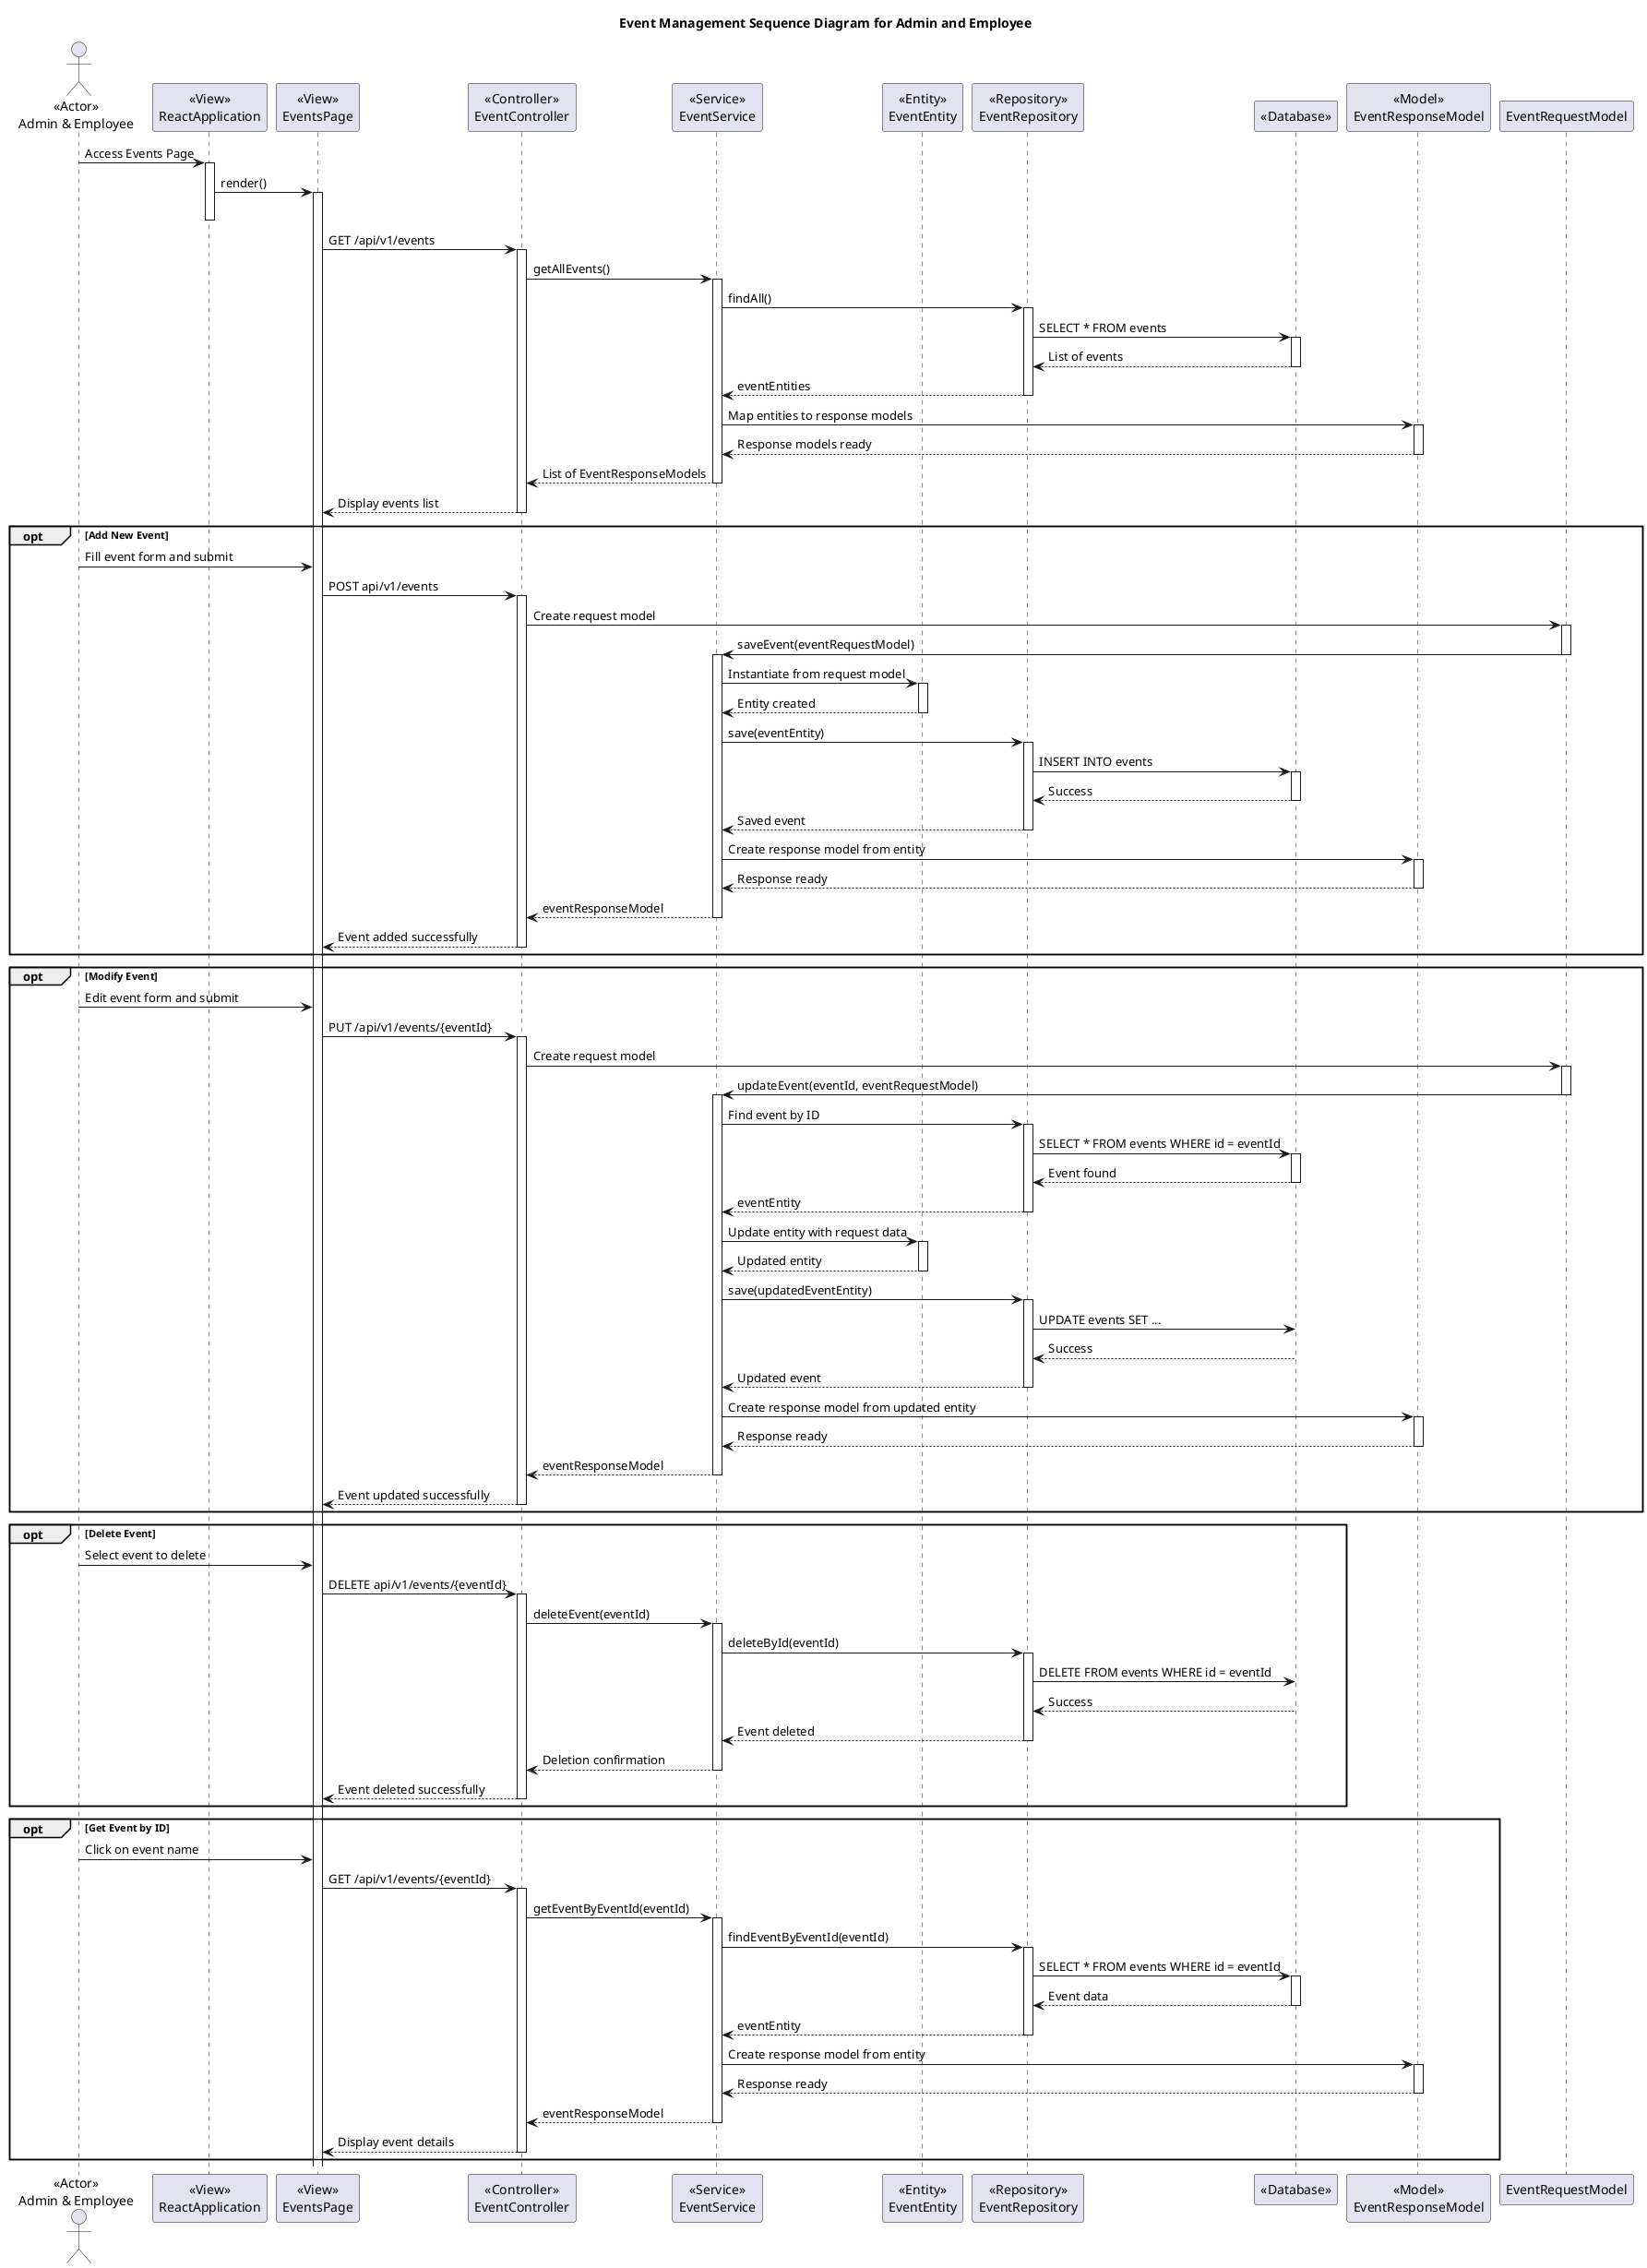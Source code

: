 @startuml
title Event Management Sequence Diagram for Admin and Employee

actor Admin as "<<Actor>>\nAdmin & Employee"

participant ReactApplication as "<<View>>\nReactApplication"
participant EventsPage as "<<View>>\nEventsPage"
participant EventController as "<<Controller>>\nEventController"
participant EventService as "<<Service>>\nEventService"
participant EventEntity as "<<Entity>>\nEventEntity"
participant EventRepository as "<<Repository>>\nEventRepository"
participant Database as "<<Database>>"
participant EventResponseModel as "<<Model>>\nEventResponseModel"

Admin -> ReactApplication : Access Events Page
activate ReactApplication

ReactApplication -> EventsPage : render()
activate EventsPage
deactivate ReactApplication

EventsPage -> EventController : GET /api/v1/events
activate EventController

EventController -> EventService : getAllEvents()
activate EventService

EventService -> EventRepository : findAll()
activate EventRepository

EventRepository -> Database : SELECT * FROM events
activate Database
Database --> EventRepository : List of events
deactivate Database

EventRepository --> EventService : eventEntities
deactivate EventRepository

EventService -> EventResponseModel : Map entities to response models
activate EventResponseModel
EventResponseModel --> EventService : Response models ready
deactivate EventResponseModel

EventService --> EventController : List of EventResponseModels
deactivate EventService

EventController --> EventsPage : Display events list
deactivate EventController

opt Add New Event
    Admin -> EventsPage : Fill event form and submit
    EventsPage -> EventController : POST api/v1/events
    activate EventController

    EventController -> EventRequestModel : Create request model
    activate EventRequestModel
    EventRequestModel -> EventService : saveEvent(eventRequestModel)
    deactivate EventRequestModel
    activate EventService

    EventService -> EventEntity : Instantiate from request model
    activate EventEntity
    EventEntity --> EventService : Entity created
    deactivate EventEntity

    EventService -> EventRepository : save(eventEntity)
    activate EventRepository
    EventRepository -> Database : INSERT INTO events
    activate Database
    Database --> EventRepository : Success
    deactivate Database
    EventRepository --> EventService : Saved event
    deactivate EventRepository

    EventService -> EventResponseModel : Create response model from entity
    activate EventResponseModel
    EventResponseModel --> EventService : Response ready
    deactivate EventResponseModel

    EventService --> EventController : eventResponseModel
    deactivate EventService
    EventController --> EventsPage : Event added successfully
    deactivate EventController
end

opt Modify Event
    Admin -> EventsPage : Edit event form and submit
    EventsPage -> EventController : PUT /api/v1/events/{eventId}
    activate EventController

    EventController -> EventRequestModel : Create request model
    activate EventRequestModel
    EventRequestModel -> EventService : updateEvent(eventId, eventRequestModel)
    deactivate EventRequestModel
    activate EventService

    EventService -> EventRepository : Find event by ID
    activate EventRepository
    EventRepository -> Database : SELECT * FROM events WHERE id = eventId
    activate Database
    Database --> EventRepository : Event found
    deactivate Database
    EventRepository --> EventService : eventEntity
    deactivate EventRepository

    EventService -> EventEntity : Update entity with request data
    activate EventEntity
    EventEntity --> EventService : Updated entity
    deactivate EventEntity

    EventService -> EventRepository : save(updatedEventEntity)
    activate EventRepository
    EventRepository -> Database : UPDATE events SET ...
    Database --> EventRepository : Success
    deactivate Database
    EventRepository --> EventService : Updated event
    deactivate EventRepository

    EventService -> EventResponseModel : Create response model from updated entity
    activate EventResponseModel
    EventResponseModel --> EventService : Response ready
    deactivate EventResponseModel

    EventService --> EventController : eventResponseModel
    deactivate EventService
    EventController --> EventsPage : Event updated successfully
    deactivate EventController
end

opt Delete Event
    Admin -> EventsPage : Select event to delete
    EventsPage -> EventController : DELETE api/v1/events/{eventId}
    activate EventController

    EventController -> EventService : deleteEvent(eventId)
    activate EventService
    EventService -> EventRepository : deleteById(eventId)
    activate EventRepository
    EventRepository -> Database : DELETE FROM events WHERE id = eventId
    Database --> EventRepository : Success
    deactivate Database
    EventRepository --> EventService : Event deleted
    deactivate EventRepository

    EventService --> EventController : Deletion confirmation
    deactivate EventService
    EventController --> EventsPage : Event deleted successfully
    deactivate EventController
end

opt Get Event by ID
    Admin -> EventsPage : Click on event name
    EventsPage -> EventController : GET /api/v1/events/{eventId}
    activate EventController

    EventController -> EventService : getEventByEventId(eventId)
    activate EventService

    EventService -> EventRepository : findEventByEventId(eventId)
    activate EventRepository
    EventRepository -> Database : SELECT * FROM events WHERE id = eventId
    activate Database
    Database --> EventRepository : Event data
    deactivate Database
    EventRepository --> EventService : eventEntity
    deactivate EventRepository

    EventService -> EventResponseModel : Create response model from entity
    activate EventResponseModel
    EventResponseModel --> EventService : Response ready
    deactivate EventResponseModel

    EventService --> EventController : eventResponseModel
    deactivate EventService
    EventController --> EventsPage : Display event details
    deactivate EventController
end

@enduml
